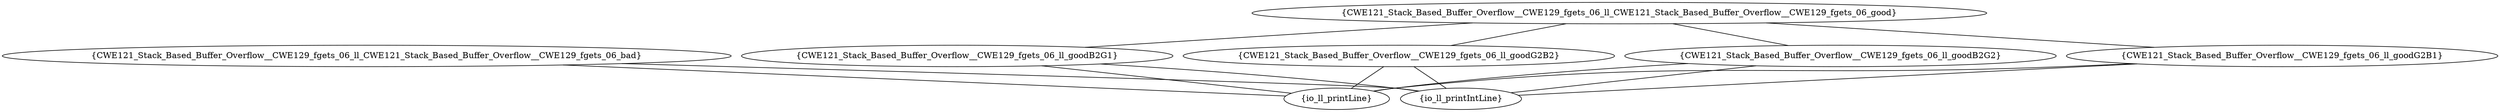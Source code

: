graph "cg graph" {
CWE121_Stack_Based_Buffer_Overflow__CWE129_fgets_06_ll_goodB2G1 [label="{CWE121_Stack_Based_Buffer_Overflow__CWE129_fgets_06_ll_goodB2G1}"];
io_ll_printLine [label="{io_ll_printLine}"];
io_ll_printIntLine [label="{io_ll_printIntLine}"];
CWE121_Stack_Based_Buffer_Overflow__CWE129_fgets_06_ll_CWE121_Stack_Based_Buffer_Overflow__CWE129_fgets_06_bad [label="{CWE121_Stack_Based_Buffer_Overflow__CWE129_fgets_06_ll_CWE121_Stack_Based_Buffer_Overflow__CWE129_fgets_06_bad}"];
CWE121_Stack_Based_Buffer_Overflow__CWE129_fgets_06_ll_goodG2B2 [label="{CWE121_Stack_Based_Buffer_Overflow__CWE129_fgets_06_ll_goodG2B2}"];
CWE121_Stack_Based_Buffer_Overflow__CWE129_fgets_06_ll_goodB2G2 [label="{CWE121_Stack_Based_Buffer_Overflow__CWE129_fgets_06_ll_goodB2G2}"];
CWE121_Stack_Based_Buffer_Overflow__CWE129_fgets_06_ll_CWE121_Stack_Based_Buffer_Overflow__CWE129_fgets_06_good [label="{CWE121_Stack_Based_Buffer_Overflow__CWE129_fgets_06_ll_CWE121_Stack_Based_Buffer_Overflow__CWE129_fgets_06_good}"];
CWE121_Stack_Based_Buffer_Overflow__CWE129_fgets_06_ll_goodG2B1 [label="{CWE121_Stack_Based_Buffer_Overflow__CWE129_fgets_06_ll_goodG2B1}"];
CWE121_Stack_Based_Buffer_Overflow__CWE129_fgets_06_ll_goodB2G1 -- io_ll_printLine;
CWE121_Stack_Based_Buffer_Overflow__CWE129_fgets_06_ll_goodB2G1 -- io_ll_printIntLine;
CWE121_Stack_Based_Buffer_Overflow__CWE129_fgets_06_ll_CWE121_Stack_Based_Buffer_Overflow__CWE129_fgets_06_bad -- io_ll_printLine;
CWE121_Stack_Based_Buffer_Overflow__CWE129_fgets_06_ll_CWE121_Stack_Based_Buffer_Overflow__CWE129_fgets_06_bad -- io_ll_printIntLine;
CWE121_Stack_Based_Buffer_Overflow__CWE129_fgets_06_ll_goodG2B2 -- io_ll_printIntLine;
CWE121_Stack_Based_Buffer_Overflow__CWE129_fgets_06_ll_goodG2B2 -- io_ll_printLine;
CWE121_Stack_Based_Buffer_Overflow__CWE129_fgets_06_ll_goodB2G2 -- io_ll_printLine;
CWE121_Stack_Based_Buffer_Overflow__CWE129_fgets_06_ll_goodB2G2 -- io_ll_printIntLine;
CWE121_Stack_Based_Buffer_Overflow__CWE129_fgets_06_ll_CWE121_Stack_Based_Buffer_Overflow__CWE129_fgets_06_good -- CWE121_Stack_Based_Buffer_Overflow__CWE129_fgets_06_ll_goodB2G1;
CWE121_Stack_Based_Buffer_Overflow__CWE129_fgets_06_ll_CWE121_Stack_Based_Buffer_Overflow__CWE129_fgets_06_good -- CWE121_Stack_Based_Buffer_Overflow__CWE129_fgets_06_ll_goodB2G2;
CWE121_Stack_Based_Buffer_Overflow__CWE129_fgets_06_ll_CWE121_Stack_Based_Buffer_Overflow__CWE129_fgets_06_good -- CWE121_Stack_Based_Buffer_Overflow__CWE129_fgets_06_ll_goodG2B1;
CWE121_Stack_Based_Buffer_Overflow__CWE129_fgets_06_ll_CWE121_Stack_Based_Buffer_Overflow__CWE129_fgets_06_good -- CWE121_Stack_Based_Buffer_Overflow__CWE129_fgets_06_ll_goodG2B2;
CWE121_Stack_Based_Buffer_Overflow__CWE129_fgets_06_ll_goodG2B1 -- io_ll_printLine;
CWE121_Stack_Based_Buffer_Overflow__CWE129_fgets_06_ll_goodG2B1 -- io_ll_printIntLine;
}
